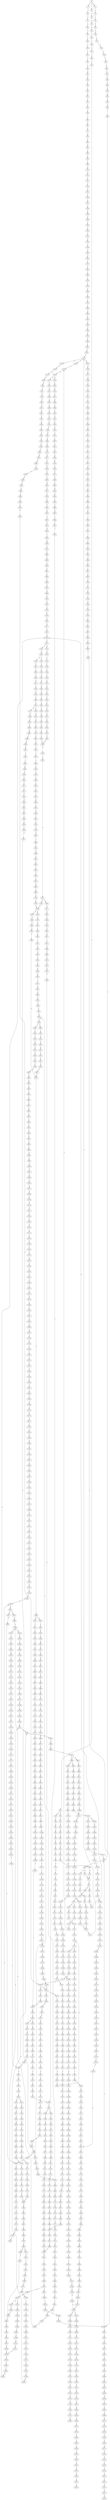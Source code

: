 strict digraph  {
	S0 -> S1 [ label = C ];
	S0 -> S2 [ label = G ];
	S0 -> S3 [ label = A ];
	S1 -> S4 [ label = T ];
	S2 -> S5 [ label = C ];
	S3 -> S6 [ label = C ];
	S4 -> S7 [ label = C ];
	S5 -> S8 [ label = C ];
	S6 -> S9 [ label = G ];
	S7 -> S10 [ label = G ];
	S8 -> S11 [ label = T ];
	S9 -> S12 [ label = A ];
	S10 -> S13 [ label = G ];
	S11 -> S14 [ label = G ];
	S12 -> S15 [ label = G ];
	S13 -> S16 [ label = T ];
	S14 -> S17 [ label = T ];
	S15 -> S18 [ label = T ];
	S16 -> S19 [ label = T ];
	S17 -> S20 [ label = G ];
	S18 -> S21 [ label = G ];
	S19 -> S22 [ label = C ];
	S20 -> S23 [ label = C ];
	S21 -> S24 [ label = T ];
	S22 -> S25 [ label = A ];
	S23 -> S26 [ label = T ];
	S24 -> S27 [ label = C ];
	S25 -> S28 [ label = A ];
	S26 -> S29 [ label = A ];
	S27 -> S30 [ label = T ];
	S28 -> S31 [ label = G ];
	S29 -> S32 [ label = C ];
	S30 -> S33 [ label = T ];
	S30 -> S34 [ label = C ];
	S31 -> S35 [ label = A ];
	S32 -> S36 [ label = C ];
	S33 -> S37 [ label = C ];
	S34 -> S38 [ label = C ];
	S35 -> S39 [ label = C ];
	S36 -> S40 [ label = T ];
	S37 -> S41 [ label = G ];
	S38 -> S42 [ label = G ];
	S39 -> S43 [ label = C ];
	S40 -> S44 [ label = G ];
	S41 -> S45 [ label = G ];
	S42 -> S46 [ label = T ];
	S43 -> S47 [ label = T ];
	S44 -> S48 [ label = T ];
	S45 -> S49 [ label = T ];
	S46 -> S50 [ label = T ];
	S47 -> S51 [ label = T ];
	S48 -> S52 [ label = C ];
	S49 -> S53 [ label = C ];
	S50 -> S54 [ label = C ];
	S51 -> S55 [ label = T ];
	S52 -> S56 [ label = C ];
	S53 -> S57 [ label = C ];
	S54 -> S58 [ label = C ];
	S55 -> S59 [ label = T ];
	S56 -> S60 [ label = T ];
	S57 -> S61 [ label = T ];
	S58 -> S62 [ label = T ];
	S59 -> S63 [ label = T ];
	S60 -> S64 [ label = T ];
	S61 -> S65 [ label = T ];
	S62 -> S66 [ label = T ];
	S63 -> S67 [ label = G ];
	S64 -> S68 [ label = G ];
	S65 -> S69 [ label = G ];
	S66 -> S70 [ label = A ];
	S67 -> S71 [ label = A ];
	S68 -> S72 [ label = A ];
	S68 -> S73 [ label = T ];
	S69 -> S74 [ label = A ];
	S70 -> S75 [ label = A ];
	S71 -> S76 [ label = A ];
	S72 -> S77 [ label = A ];
	S73 -> S78 [ label = A ];
	S74 -> S77 [ label = A ];
	S75 -> S79 [ label = A ];
	S76 -> S80 [ label = C ];
	S77 -> S81 [ label = C ];
	S78 -> S82 [ label = G ];
	S79 -> S83 [ label = C ];
	S80 -> S84 [ label = A ];
	S81 -> S85 [ label = T ];
	S81 -> S86 [ label = A ];
	S82 -> S87 [ label = G ];
	S83 -> S88 [ label = A ];
	S84 -> S89 [ label = G ];
	S85 -> S90 [ label = T ];
	S86 -> S91 [ label = G ];
	S87 -> S92 [ label = A ];
	S88 -> S93 [ label = G ];
	S89 -> S94 [ label = T ];
	S90 -> S95 [ label = C ];
	S91 -> S96 [ label = G ];
	S92 -> S97 [ label = G ];
	S93 -> S98 [ label = G ];
	S94 -> S99 [ label = T ];
	S95 -> S100 [ label = A ];
	S96 -> S101 [ label = G ];
	S96 -> S102 [ label = T ];
	S97 -> S103 [ label = A ];
	S98 -> S104 [ label = T ];
	S99 -> S105 [ label = G ];
	S100 -> S106 [ label = A ];
	S101 -> S107 [ label = T ];
	S102 -> S108 [ label = C ];
	S103 -> S109 [ label = G ];
	S104 -> S110 [ label = C ];
	S105 -> S111 [ label = A ];
	S106 -> S112 [ label = C ];
	S107 -> S113 [ label = C ];
	S108 -> S114 [ label = C ];
	S109 -> S115 [ label = G ];
	S110 -> S116 [ label = T ];
	S111 -> S117 [ label = C ];
	S112 -> S118 [ label = C ];
	S112 -> S119 [ label = T ];
	S113 -> S120 [ label = C ];
	S114 -> S121 [ label = C ];
	S115 -> S122 [ label = T ];
	S116 -> S123 [ label = C ];
	S117 -> S124 [ label = T ];
	S118 -> S125 [ label = G ];
	S119 -> S126 [ label = G ];
	S120 -> S127 [ label = G ];
	S121 -> S128 [ label = T ];
	S122 -> S129 [ label = C ];
	S123 -> S130 [ label = T ];
	S124 -> S131 [ label = G ];
	S125 -> S132 [ label = G ];
	S126 -> S133 [ label = G ];
	S126 -> S134 [ label = C ];
	S127 -> S135 [ label = C ];
	S128 -> S136 [ label = T ];
	S129 -> S137 [ label = C ];
	S130 -> S138 [ label = C ];
	S131 -> S139 [ label = T ];
	S132 -> S140 [ label = C ];
	S133 -> S141 [ label = C ];
	S134 -> S142 [ label = C ];
	S135 -> S143 [ label = C ];
	S136 -> S144 [ label = C ];
	S137 -> S145 [ label = C ];
	S138 -> S146 [ label = C ];
	S139 -> S147 [ label = A ];
	S140 -> S148 [ label = C ];
	S141 -> S149 [ label = C ];
	S142 -> S150 [ label = C ];
	S143 -> S151 [ label = G ];
	S144 -> S152 [ label = T ];
	S144 -> S153 [ label = G ];
	S145 -> S154 [ label = T ];
	S145 -> S155 [ label = A ];
	S145 -> S156 [ label = G ];
	S146 -> S157 [ label = G ];
	S147 -> S158 [ label = C ];
	S148 -> S159 [ label = C ];
	S149 -> S160 [ label = C ];
	S150 -> S161 [ label = T ];
	S151 -> S162 [ label = C ];
	S151 -> S163 [ label = G ];
	S152 -> S164 [ label = C ];
	S153 -> S165 [ label = C ];
	S154 -> S136 [ label = T ];
	S155 -> S166 [ label = G ];
	S156 -> S167 [ label = G ];
	S157 -> S168 [ label = T ];
	S158 -> S169 [ label = A ];
	S159 -> S170 [ label = A ];
	S160 -> S171 [ label = A ];
	S161 -> S172 [ label = A ];
	S162 -> S173 [ label = A ];
	S163 -> S174 [ label = A ];
	S164 -> S175 [ label = G ];
	S165 -> S176 [ label = A ];
	S166 -> S177 [ label = A ];
	S167 -> S178 [ label = A ];
	S168 -> S179 [ label = A ];
	S169 -> S180 [ label = C ];
	S170 -> S181 [ label = G ];
	S171 -> S182 [ label = G ];
	S172 -> S183 [ label = G ];
	S173 -> S184 [ label = C ];
	S174 -> S185 [ label = A ];
	S175 -> S186 [ label = T ];
	S176 -> S187 [ label = C ];
	S177 -> S188 [ label = G ];
	S178 -> S189 [ label = G ];
	S179 -> S190 [ label = C ];
	S180 -> S191 [ label = T ];
	S181 -> S192 [ label = T ];
	S182 -> S193 [ label = G ];
	S183 -> S194 [ label = G ];
	S184 -> S195 [ label = G ];
	S185 -> S196 [ label = C ];
	S186 -> S197 [ label = A ];
	S187 -> S198 [ label = G ];
	S188 -> S199 [ label = C ];
	S189 -> S200 [ label = G ];
	S190 -> S201 [ label = A ];
	S191 -> S202 [ label = T ];
	S192 -> S203 [ label = T ];
	S193 -> S204 [ label = T ];
	S194 -> S205 [ label = T ];
	S195 -> S206 [ label = C ];
	S196 -> S207 [ label = T ];
	S197 -> S208 [ label = C ];
	S198 -> S209 [ label = T ];
	S199 -> S210 [ label = C ];
	S200 -> S211 [ label = C ];
	S201 -> S212 [ label = T ];
	S202 -> S213 [ label = G ];
	S203 -> S214 [ label = G ];
	S204 -> S215 [ label = G ];
	S205 -> S216 [ label = G ];
	S206 -> S217 [ label = G ];
	S207 -> S218 [ label = G ];
	S208 -> S219 [ label = G ];
	S209 -> S220 [ label = G ];
	S210 -> S221 [ label = A ];
	S211 -> S222 [ label = G ];
	S212 -> S223 [ label = G ];
	S213 -> S224 [ label = G ];
	S214 -> S225 [ label = T ];
	S215 -> S226 [ label = C ];
	S215 -> S227 [ label = G ];
	S216 -> S228 [ label = T ];
	S217 -> S229 [ label = C ];
	S218 -> S230 [ label = C ];
	S219 -> S231 [ label = G ];
	S220 -> S232 [ label = G ];
	S221 -> S233 [ label = C ];
	S222 -> S234 [ label = T ];
	S223 -> S235 [ label = G ];
	S224 -> S236 [ label = A ];
	S225 -> S237 [ label = G ];
	S226 -> S238 [ label = G ];
	S227 -> S239 [ label = G ];
	S228 -> S240 [ label = G ];
	S229 -> S241 [ label = A ];
	S229 -> S242 [ label = G ];
	S230 -> S243 [ label = A ];
	S231 -> S244 [ label = C ];
	S232 -> S245 [ label = C ];
	S233 -> S246 [ label = G ];
	S234 -> S247 [ label = G ];
	S235 -> S248 [ label = C ];
	S236 -> S249 [ label = G ];
	S237 -> S250 [ label = C ];
	S238 -> S251 [ label = C ];
	S239 -> S252 [ label = C ];
	S240 -> S253 [ label = C ];
	S241 -> S254 [ label = G ];
	S242 -> S255 [ label = C ];
	S242 -> S256 [ label = G ];
	S243 -> S257 [ label = A ];
	S244 -> S258 [ label = T ];
	S245 -> S259 [ label = G ];
	S246 -> S260 [ label = G ];
	S247 -> S261 [ label = G ];
	S248 -> S262 [ label = G ];
	S249 -> S263 [ label = A ];
	S250 -> S264 [ label = G ];
	S251 -> S265 [ label = G ];
	S252 -> S266 [ label = T ];
	S253 -> S267 [ label = G ];
	S254 -> S268 [ label = C ];
	S255 -> S269 [ label = G ];
	S256 -> S270 [ label = C ];
	S257 -> S271 [ label = C ];
	S258 -> S272 [ label = A ];
	S259 -> S273 [ label = T ];
	S260 -> S274 [ label = T ];
	S261 -> S275 [ label = T ];
	S262 -> S276 [ label = C ];
	S263 -> S277 [ label = C ];
	S264 -> S278 [ label = T ];
	S265 -> S279 [ label = T ];
	S266 -> S280 [ label = T ];
	S267 -> S281 [ label = T ];
	S268 -> S282 [ label = C ];
	S269 -> S283 [ label = T ];
	S270 -> S284 [ label = T ];
	S271 -> S285 [ label = C ];
	S272 -> S286 [ label = C ];
	S273 -> S287 [ label = C ];
	S274 -> S288 [ label = T ];
	S275 -> S289 [ label = A ];
	S276 -> S290 [ label = C ];
	S277 -> S291 [ label = C ];
	S278 -> S292 [ label = C ];
	S279 -> S293 [ label = C ];
	S280 -> S294 [ label = C ];
	S281 -> S295 [ label = C ];
	S282 -> S296 [ label = G ];
	S283 -> S297 [ label = C ];
	S284 -> S298 [ label = G ];
	S285 -> S299 [ label = A ];
	S286 -> S300 [ label = T ];
	S287 -> S301 [ label = C ];
	S288 -> S302 [ label = A ];
	S289 -> S303 [ label = T ];
	S290 -> S304 [ label = C ];
	S291 -> S305 [ label = C ];
	S292 -> S306 [ label = G ];
	S293 -> S307 [ label = G ];
	S294 -> S308 [ label = G ];
	S295 -> S306 [ label = G ];
	S296 -> S309 [ label = G ];
	S297 -> S310 [ label = G ];
	S298 -> S311 [ label = G ];
	S299 -> S312 [ label = G ];
	S300 -> S313 [ label = G ];
	S301 -> S314 [ label = C ];
	S302 -> S315 [ label = C ];
	S303 -> S316 [ label = G ];
	S304 -> S317 [ label = C ];
	S305 -> S318 [ label = C ];
	S306 -> S319 [ label = A ];
	S307 -> S320 [ label = T ];
	S308 -> S321 [ label = A ];
	S309 -> S322 [ label = C ];
	S309 -> S323 [ label = T ];
	S310 -> S324 [ label = A ];
	S311 -> S325 [ label = A ];
	S312 -> S326 [ label = A ];
	S313 -> S327 [ label = G ];
	S314 -> S328 [ label = C ];
	S315 -> S329 [ label = T ];
	S316 -> S330 [ label = A ];
	S317 -> S331 [ label = C ];
	S318 -> S332 [ label = C ];
	S319 -> S333 [ label = A ];
	S320 -> S334 [ label = G ];
	S321 -> S335 [ label = A ];
	S322 -> S336 [ label = A ];
	S323 -> S337 [ label = G ];
	S324 -> S338 [ label = C ];
	S325 -> S339 [ label = A ];
	S326 -> S340 [ label = A ];
	S327 -> S341 [ label = T ];
	S328 -> S342 [ label = A ];
	S329 -> S343 [ label = G ];
	S330 -> S344 [ label = G ];
	S331 -> S345 [ label = A ];
	S332 -> S346 [ label = C ];
	S333 -> S347 [ label = C ];
	S334 -> S348 [ label = C ];
	S335 -> S349 [ label = C ];
	S336 -> S350 [ label = C ];
	S337 -> S351 [ label = G ];
	S338 -> S352 [ label = G ];
	S339 -> S353 [ label = T ];
	S340 -> S354 [ label = C ];
	S341 -> S355 [ label = G ];
	S342 -> S356 [ label = C ];
	S343 -> S357 [ label = C ];
	S344 -> S358 [ label = C ];
	S345 -> S359 [ label = C ];
	S346 -> S360 [ label = T ];
	S347 -> S361 [ label = C ];
	S347 -> S362 [ label = A ];
	S348 -> S363 [ label = A ];
	S349 -> S364 [ label = A ];
	S350 -> S365 [ label = T ];
	S351 -> S366 [ label = A ];
	S352 -> S367 [ label = C ];
	S353 -> S368 [ label = G ];
	S354 -> S369 [ label = A ];
	S355 -> S370 [ label = C ];
	S356 -> S371 [ label = T ];
	S357 -> S372 [ label = A ];
	S358 -> S373 [ label = G ];
	S359 -> S374 [ label = T ];
	S360 -> S375 [ label = T ];
	S361 -> S376 [ label = T ];
	S362 -> S377 [ label = C ];
	S363 -> S378 [ label = T ];
	S364 -> S379 [ label = C ];
	S365 -> S380 [ label = T ];
	S366 -> S381 [ label = A ];
	S367 -> S382 [ label = G ];
	S368 -> S383 [ label = G ];
	S369 -> S384 [ label = G ];
	S370 -> S385 [ label = T ];
	S371 -> S386 [ label = T ];
	S372 -> S387 [ label = G ];
	S373 -> S388 [ label = G ];
	S374 -> S389 [ label = T ];
	S375 -> S390 [ label = C ];
	S376 -> S391 [ label = T ];
	S376 -> S392 [ label = G ];
	S377 -> S393 [ label = C ];
	S378 -> S394 [ label = C ];
	S379 -> S395 [ label = G ];
	S380 -> S396 [ label = C ];
	S381 -> S397 [ label = G ];
	S382 -> S398 [ label = C ];
	S383 -> S399 [ label = G ];
	S384 -> S400 [ label = C ];
	S385 -> S401 [ label = A ];
	S386 -> S402 [ label = G ];
	S387 -> S403 [ label = A ];
	S388 -> S404 [ label = T ];
	S389 -> S405 [ label = T ];
	S390 -> S406 [ label = A ];
	S391 -> S407 [ label = C ];
	S392 -> S408 [ label = T ];
	S393 -> S409 [ label = C ];
	S394 -> S410 [ label = C ];
	S395 -> S411 [ label = C ];
	S396 -> S412 [ label = A ];
	S397 -> S413 [ label = A ];
	S398 -> S414 [ label = C ];
	S399 -> S415 [ label = G ];
	S400 -> S416 [ label = C ];
	S401 -> S417 [ label = C ];
	S402 -> S418 [ label = A ];
	S403 -> S419 [ label = C ];
	S404 -> S420 [ label = C ];
	S405 -> S421 [ label = A ];
	S406 -> S422 [ label = G ];
	S407 -> S423 [ label = G ];
	S408 -> S424 [ label = C ];
	S409 -> S425 [ label = G ];
	S410 -> S426 [ label = G ];
	S411 -> S427 [ label = G ];
	S412 -> S428 [ label = G ];
	S413 -> S429 [ label = A ];
	S414 -> S430 [ label = T ];
	S415 -> S431 [ label = T ];
	S416 -> S432 [ label = G ];
	S417 -> S433 [ label = T ];
	S418 -> S434 [ label = G ];
	S419 -> S435 [ label = G ];
	S420 -> S436 [ label = G ];
	S421 -> S437 [ label = G ];
	S422 -> S438 [ label = A ];
	S423 -> S439 [ label = T ];
	S424 -> S440 [ label = G ];
	S425 -> S441 [ label = T ];
	S426 -> S442 [ label = C ];
	S427 -> S443 [ label = C ];
	S428 -> S444 [ label = C ];
	S429 -> S445 [ label = C ];
	S430 -> S446 [ label = C ];
	S431 -> S447 [ label = C ];
	S432 -> S448 [ label = T ];
	S433 -> S449 [ label = G ];
	S434 -> S450 [ label = C ];
	S435 -> S451 [ label = G ];
	S436 -> S452 [ label = C ];
	S437 -> S453 [ label = C ];
	S438 -> S454 [ label = G ];
	S439 -> S455 [ label = A ];
	S440 -> S456 [ label = C ];
	S441 -> S457 [ label = A ];
	S442 -> S458 [ label = A ];
	S443 -> S459 [ label = A ];
	S444 -> S460 [ label = C ];
	S445 -> S461 [ label = G ];
	S446 -> S462 [ label = G ];
	S447 -> S463 [ label = C ];
	S448 -> S464 [ label = C ];
	S449 -> S465 [ label = T ];
	S450 -> S466 [ label = C ];
	S451 -> S467 [ label = A ];
	S452 -> S468 [ label = A ];
	S453 -> S469 [ label = C ];
	S454 -> S470 [ label = G ];
	S455 -> S471 [ label = C ];
	S456 -> S472 [ label = G ];
	S457 -> S473 [ label = C ];
	S458 -> S474 [ label = C ];
	S459 -> S475 [ label = C ];
	S460 -> S476 [ label = G ];
	S461 -> S477 [ label = G ];
	S462 -> S478 [ label = G ];
	S463 -> S479 [ label = G ];
	S464 -> S480 [ label = C ];
	S465 -> S481 [ label = A ];
	S466 -> S482 [ label = G ];
	S467 -> S483 [ label = C ];
	S468 -> S484 [ label = C ];
	S469 -> S485 [ label = G ];
	S470 -> S486 [ label = T ];
	S471 -> S487 [ label = T ];
	S472 -> S488 [ label = C ];
	S473 -> S489 [ label = G ];
	S474 -> S490 [ label = G ];
	S475 -> S491 [ label = G ];
	S476 -> S492 [ label = C ];
	S477 -> S493 [ label = C ];
	S478 -> S494 [ label = G ];
	S479 -> S495 [ label = C ];
	S480 -> S496 [ label = T ];
	S481 -> S497 [ label = A ];
	S482 -> S498 [ label = C ];
	S483 -> S499 [ label = A ];
	S484 -> S500 [ label = G ];
	S485 -> S501 [ label = T ];
	S486 -> S502 [ label = C ];
	S487 -> S503 [ label = T ];
	S488 -> S504 [ label = G ];
	S488 -> S505 [ label = A ];
	S489 -> S506 [ label = T ];
	S490 -> S507 [ label = T ];
	S491 -> S508 [ label = T ];
	S492 -> S509 [ label = C ];
	S493 -> S510 [ label = A ];
	S494 -> S511 [ label = C ];
	S495 -> S143 [ label = C ];
	S496 -> S512 [ label = C ];
	S497 -> S513 [ label = C ];
	S498 -> S514 [ label = C ];
	S499 -> S515 [ label = C ];
	S500 -> S516 [ label = C ];
	S501 -> S517 [ label = C ];
	S502 -> S518 [ label = C ];
	S503 -> S519 [ label = C ];
	S504 -> S520 [ label = A ];
	S505 -> S521 [ label = A ];
	S506 -> S522 [ label = C ];
	S507 -> S523 [ label = C ];
	S508 -> S524 [ label = C ];
	S509 -> S525 [ label = C ];
	S510 -> S526 [ label = C ];
	S511 -> S527 [ label = T ];
	S512 -> S528 [ label = T ];
	S513 -> S529 [ label = A ];
	S514 -> S530 [ label = C ];
	S515 -> S531 [ label = A ];
	S516 -> S532 [ label = G ];
	S517 -> S533 [ label = C ];
	S518 -> S145 [ label = C ];
	S519 -> S534 [ label = A ];
	S520 -> S535 [ label = G ];
	S521 -> S536 [ label = C ];
	S522 -> S537 [ label = C ];
	S523 -> S538 [ label = G ];
	S524 -> S539 [ label = C ];
	S525 -> S540 [ label = C ];
	S526 -> S541 [ label = C ];
	S526 -> S542 [ label = T ];
	S527 -> S543 [ label = C ];
	S528 -> S544 [ label = G ];
	S529 -> S545 [ label = C ];
	S530 -> S540 [ label = C ];
	S531 -> S546 [ label = C ];
	S532 -> S229 [ label = C ];
	S533 -> S547 [ label = C ];
	S534 -> S548 [ label = A ];
	S535 -> S549 [ label = C ];
	S536 -> S550 [ label = C ];
	S537 -> S551 [ label = A ];
	S538 -> S552 [ label = A ];
	S539 -> S553 [ label = A ];
	S540 -> S554 [ label = T ];
	S541 -> S555 [ label = G ];
	S542 -> S556 [ label = G ];
	S543 -> S557 [ label = A ];
	S544 -> S558 [ label = T ];
	S545 -> S559 [ label = A ];
	S546 -> S560 [ label = C ];
	S547 -> S561 [ label = A ];
	S548 -> S562 [ label = G ];
	S549 -> S563 [ label = A ];
	S550 -> S564 [ label = C ];
	S551 -> S565 [ label = G ];
	S552 -> S566 [ label = G ];
	S553 -> S567 [ label = G ];
	S554 -> S568 [ label = T ];
	S554 -> S569 [ label = C ];
	S555 -> S570 [ label = G ];
	S556 -> S571 [ label = G ];
	S557 -> S572 [ label = C ];
	S558 -> S573 [ label = C ];
	S559 -> S574 [ label = C ];
	S560 -> S575 [ label = T ];
	S561 -> S576 [ label = C ];
	S562 -> S577 [ label = C ];
	S563 -> S578 [ label = G ];
	S564 -> S579 [ label = G ];
	S565 -> S580 [ label = C ];
	S566 -> S581 [ label = C ];
	S567 -> S580 [ label = C ];
	S568 -> S582 [ label = C ];
	S569 -> S583 [ label = C ];
	S570 -> S584 [ label = G ];
	S571 -> S585 [ label = G ];
	S572 -> S586 [ label = G ];
	S573 -> S587 [ label = G ];
	S574 -> S588 [ label = G ];
	S575 -> S589 [ label = C ];
	S576 -> S590 [ label = C ];
	S577 -> S591 [ label = G ];
	S578 -> S592 [ label = T ];
	S579 -> S593 [ label = T ];
	S580 -> S594 [ label = T ];
	S580 -> S595 [ label = G ];
	S581 -> S596 [ label = G ];
	S582 -> S597 [ label = A ];
	S583 -> S598 [ label = A ];
	S584 -> S599 [ label = A ];
	S585 -> S600 [ label = A ];
	S586 -> S601 [ label = T ];
	S587 -> S602 [ label = T ];
	S588 -> S603 [ label = C ];
	S589 -> S604 [ label = T ];
	S590 -> S605 [ label = A ];
	S591 -> S606 [ label = A ];
	S592 -> S607 [ label = G ];
	S593 -> S608 [ label = A ];
	S594 -> S609 [ label = T ];
	S595 -> S610 [ label = A ];
	S596 -> S611 [ label = A ];
	S597 -> S612 [ label = C ];
	S598 -> S613 [ label = C ];
	S599 -> S614 [ label = A ];
	S600 -> S615 [ label = A ];
	S601 -> S616 [ label = C ];
	S602 -> S617 [ label = G ];
	S603 -> S618 [ label = T ];
	S604 -> S619 [ label = A ];
	S605 -> S620 [ label = C ];
	S606 -> S621 [ label = G ];
	S607 -> S622 [ label = C ];
	S608 -> S623 [ label = C ];
	S609 -> S624 [ label = C ];
	S610 -> S625 [ label = G ];
	S611 -> S626 [ label = G ];
	S612 -> S627 [ label = G ];
	S613 -> S628 [ label = C ];
	S614 -> S629 [ label = T ];
	S615 -> S630 [ label = C ];
	S616 -> S631 [ label = C ];
	S617 -> S632 [ label = G ];
	S618 -> S633 [ label = C ];
	S619 -> S634 [ label = G ];
	S620 -> S635 [ label = C ];
	S621 -> S636 [ label = T ];
	S622 -> S637 [ label = A ];
	S623 -> S638 [ label = A ];
	S624 -> S639 [ label = A ];
	S625 -> S640 [ label = T ];
	S626 -> S641 [ label = T ];
	S627 -> S642 [ label = C ];
	S628 -> S643 [ label = C ];
	S629 -> S644 [ label = T ];
	S630 -> S645 [ label = T ];
	S631 -> S646 [ label = A ];
	S632 -> S647 [ label = T ];
	S633 -> S648 [ label = C ];
	S634 -> S649 [ label = A ];
	S635 -> S650 [ label = G ];
	S636 -> S651 [ label = C ];
	S637 -> S652 [ label = A ];
	S638 -> S653 [ label = G ];
	S639 -> S654 [ label = C ];
	S640 -> S655 [ label = C ];
	S641 -> S656 [ label = C ];
	S642 -> S657 [ label = T ];
	S643 -> S658 [ label = G ];
	S644 -> S659 [ label = G ];
	S645 -> S660 [ label = G ];
	S646 -> S567 [ label = G ];
	S647 -> S661 [ label = A ];
	S648 -> S662 [ label = T ];
	S649 -> S663 [ label = A ];
	S650 -> S664 [ label = A ];
	S651 -> S665 [ label = C ];
	S652 -> S666 [ label = C ];
	S653 -> S667 [ label = C ];
	S654 -> S668 [ label = G ];
	S655 -> S665 [ label = C ];
	S655 -> S669 [ label = T ];
	S656 -> S670 [ label = G ];
	S657 -> S671 [ label = C ];
	S658 -> S672 [ label = C ];
	S659 -> S673 [ label = A ];
	S660 -> S674 [ label = G ];
	S661 -> S675 [ label = C ];
	S662 -> S676 [ label = A ];
	S663 -> S677 [ label = C ];
	S664 -> S678 [ label = T ];
	S665 -> S679 [ label = C ];
	S666 -> S680 [ label = A ];
	S667 -> S681 [ label = A ];
	S668 -> S682 [ label = C ];
	S669 -> S683 [ label = C ];
	S670 -> S684 [ label = A ];
	S671 -> S685 [ label = C ];
	S672 -> S686 [ label = C ];
	S673 -> S687 [ label = A ];
	S674 -> S688 [ label = A ];
	S675 -> S689 [ label = C ];
	S676 -> S690 [ label = G ];
	S677 -> S691 [ label = G ];
	S678 -> S692 [ label = C ];
	S679 -> S693 [ label = T ];
	S679 -> S694 [ label = G ];
	S680 -> S695 [ label = G ];
	S681 -> S696 [ label = G ];
	S682 -> S697 [ label = C ];
	S683 -> S698 [ label = G ];
	S684 -> S699 [ label = A ];
	S685 -> S700 [ label = G ];
	S686 -> S701 [ label = G ];
	S687 -> S702 [ label = C ];
	S688 -> S703 [ label = C ];
	S689 -> S704 [ label = G ];
	S690 -> S705 [ label = A ];
	S691 -> S706 [ label = A ];
	S692 -> S707 [ label = G ];
	S693 -> S708 [ label = C ];
	S694 -> S709 [ label = C ];
	S695 -> S710 [ label = C ];
	S696 -> S711 [ label = G ];
	S697 -> S712 [ label = C ];
	S698 -> S713 [ label = T ];
	S699 -> S714 [ label = C ];
	S700 -> S715 [ label = G ];
	S701 -> S716 [ label = G ];
	S702 -> S717 [ label = C ];
	S703 -> S718 [ label = C ];
	S704 -> S719 [ label = G ];
	S705 -> S720 [ label = A ];
	S706 -> S721 [ label = G ];
	S707 -> S722 [ label = G ];
	S708 -> S723 [ label = C ];
	S709 -> S724 [ label = C ];
	S710 -> S725 [ label = T ];
	S711 -> S726 [ label = T ];
	S712 -> S727 [ label = T ];
	S713 -> S728 [ label = C ];
	S714 -> S729 [ label = C ];
	S715 -> S730 [ label = T ];
	S716 -> S731 [ label = T ];
	S717 -> S732 [ label = C ];
	S718 -> S733 [ label = C ];
	S719 -> S734 [ label = T ];
	S720 -> S735 [ label = C ];
	S721 -> S736 [ label = G ];
	S722 -> S737 [ label = T ];
	S723 -> S738 [ label = G ];
	S724 -> S739 [ label = T ];
	S725 -> S740 [ label = A ];
	S726 -> S741 [ label = G ];
	S727 -> S742 [ label = T ];
	S728 -> S743 [ label = T ];
	S729 -> S376 [ label = T ];
	S730 -> S744 [ label = T ];
	S731 -> S745 [ label = C ];
	S732 -> S746 [ label = G ];
	S733 -> S747 [ label = G ];
	S734 -> S748 [ label = G ];
	S735 -> S749 [ label = T ];
	S736 -> S750 [ label = T ];
	S737 -> S751 [ label = T ];
	S738 -> S752 [ label = G ];
	S739 -> S753 [ label = G ];
	S740 -> S754 [ label = C ];
	S741 -> S755 [ label = C ];
	S742 -> S756 [ label = C ];
	S743 -> S757 [ label = G ];
	S744 -> S758 [ label = G ];
	S745 -> S759 [ label = C ];
	S746 -> S760 [ label = T ];
	S747 -> S761 [ label = T ];
	S748 -> S762 [ label = G ];
	S749 -> S763 [ label = T ];
	S750 -> S764 [ label = G ];
	S751 -> S765 [ label = C ];
	S752 -> S766 [ label = T ];
	S753 -> S767 [ label = T ];
	S754 -> S768 [ label = G ];
	S755 -> S769 [ label = A ];
	S756 -> S770 [ label = A ];
	S757 -> S771 [ label = T ];
	S758 -> S772 [ label = C ];
	S759 -> S773 [ label = C ];
	S760 -> S774 [ label = C ];
	S761 -> S775 [ label = C ];
	S762 -> S776 [ label = T ];
	S763 -> S777 [ label = C ];
	S764 -> S778 [ label = T ];
	S765 -> S779 [ label = C ];
	S766 -> S780 [ label = C ];
	S767 -> S781 [ label = C ];
	S768 -> S782 [ label = A ];
	S769 -> S783 [ label = C ];
	S770 -> S784 [ label = T ];
	S771 -> S785 [ label = T ];
	S772 -> S786 [ label = A ];
	S773 -> S787 [ label = A ];
	S774 -> S788 [ label = T ];
	S775 -> S789 [ label = T ];
	S776 -> S790 [ label = T ];
	S777 -> S791 [ label = A ];
	S778 -> S792 [ label = C ];
	S779 -> S793 [ label = A ];
	S780 -> S794 [ label = T ];
	S781 -> S795 [ label = G ];
	S782 -> S796 [ label = G ];
	S783 -> S797 [ label = G ];
	S784 -> S798 [ label = C ];
	S785 -> S799 [ label = C ];
	S786 -> S800 [ label = C ];
	S787 -> S801 [ label = G ];
	S788 -> S802 [ label = C ];
	S789 -> S802 [ label = C ];
	S790 -> S803 [ label = A ];
	S791 -> S106 [ label = A ];
	S792 -> S804 [ label = C ];
	S793 -> S805 [ label = G ];
	S794 -> S806 [ label = G ];
	S795 -> S807 [ label = C ];
	S796 -> S808 [ label = A ];
	S797 -> S809 [ label = C ];
	S798 -> S810 [ label = C ];
	S799 -> S811 [ label = C ];
	S800 -> S812 [ label = T ];
	S801 -> S813 [ label = T ];
	S802 -> S814 [ label = G ];
	S803 -> S815 [ label = G ];
	S804 -> S816 [ label = C ];
	S805 -> S817 [ label = T ];
	S806 -> S818 [ label = G ];
	S807 -> S472 [ label = G ];
	S808 -> S819 [ label = A ];
	S809 -> S820 [ label = G ];
	S810 -> S821 [ label = A ];
	S811 -> S822 [ label = G ];
	S812 -> S823 [ label = G ];
	S813 -> S824 [ label = G ];
	S814 -> S825 [ label = G ];
	S815 -> S826 [ label = A ];
	S816 -> S827 [ label = T ];
	S817 -> S828 [ label = G ];
	S818 -> S829 [ label = A ];
	S819 -> S830 [ label = C ];
	S820 -> S831 [ label = G ];
	S821 -> S832 [ label = G ];
	S822 -> S833 [ label = T ];
	S823 -> S834 [ label = G ];
	S824 -> S835 [ label = G ];
	S825 -> S836 [ label = C ];
	S826 -> S837 [ label = A ];
	S827 -> S838 [ label = G ];
	S828 -> S839 [ label = G ];
	S829 -> S840 [ label = G ];
	S830 -> S841 [ label = T ];
	S831 -> S842 [ label = T ];
	S832 -> S843 [ label = A ];
	S833 -> S844 [ label = G ];
	S834 -> S845 [ label = T ];
	S835 -> S846 [ label = T ];
	S836 -> S847 [ label = A ];
	S837 -> S848 [ label = G ];
	S838 -> S849 [ label = T ];
	S839 -> S850 [ label = T ];
	S840 -> S851 [ label = G ];
	S841 -> S852 [ label = G ];
	S842 -> S853 [ label = G ];
	S843 -> S854 [ label = A ];
	S844 -> S855 [ label = G ];
	S845 -> S856 [ label = C ];
	S846 -> S857 [ label = C ];
	S847 -> S858 [ label = C ];
	S848 -> S859 [ label = G ];
	S849 -> S860 [ label = C ];
	S850 -> S857 [ label = C ];
	S851 -> S861 [ label = G ];
	S852 -> S862 [ label = G ];
	S853 -> S863 [ label = C ];
	S854 -> S864 [ label = C ];
	S855 -> S865 [ label = C ];
	S856 -> S866 [ label = G ];
	S857 -> S867 [ label = G ];
	S858 -> S868 [ label = C ];
	S859 -> S869 [ label = G ];
	S860 -> S870 [ label = C ];
	S861 -> S871 [ label = T ];
	S862 -> S872 [ label = C ];
	S863 -> S873 [ label = C ];
	S864 -> S874 [ label = C ];
	S865 -> S875 [ label = C ];
	S866 -> S876 [ label = T ];
	S867 -> S877 [ label = T ];
	S868 -> S878 [ label = G ];
	S869 -> S879 [ label = G ];
	S870 -> S880 [ label = T ];
	S871 -> S881 [ label = G ];
	S872 -> S882 [ label = G ];
	S873 -> S883 [ label = G ];
	S874 -> S884 [ label = A ];
	S874 -> S885 [ label = G ];
	S875 -> S886 [ label = C ];
	S876 -> S887 [ label = C ];
	S877 -> S888 [ label = C ];
	S878 -> S889 [ label = A ];
	S879 -> S890 [ label = G ];
	S880 -> S891 [ label = A ];
	S880 -> S64 [ label = T ];
	S881 -> S892 [ label = T ];
	S882 -> S893 [ label = C ];
	S883 -> S894 [ label = C ];
	S884 -> S895 [ label = G ];
	S884 -> S896 [ label = C ];
	S885 -> S897 [ label = G ];
	S886 -> S898 [ label = G ];
	S887 -> S899 [ label = C ];
	S888 -> S899 [ label = C ];
	S889 -> S900 [ label = G ];
	S889 -> S901 [ label = A ];
	S890 -> S902 [ label = T ];
	S891 -> S903 [ label = C ];
	S892 -> S904 [ label = T ];
	S893 -> S905 [ label = A ];
	S894 -> S906 [ label = A ];
	S895 -> S907 [ label = A ];
	S896 -> S908 [ label = C ];
	S897 -> S909 [ label = A ];
	S898 -> S910 [ label = T ];
	S899 -> S911 [ label = G ];
	S900 -> S912 [ label = T ];
	S901 -> S913 [ label = T ];
	S902 -> S914 [ label = C ];
	S903 -> S915 [ label = T ];
	S904 -> S916 [ label = C ];
	S905 -> S917 [ label = G ];
	S906 -> S918 [ label = A ];
	S907 -> S919 [ label = C ];
	S908 -> S920 [ label = A ];
	S909 -> S921 [ label = C ];
	S910 -> S922 [ label = C ];
	S911 -> S923 [ label = T ];
	S912 -> S924 [ label = C ];
	S913 -> S925 [ label = G ];
	S914 -> S926 [ label = C ];
	S915 -> S927 [ label = A ];
	S916 -> S928 [ label = C ];
	S917 -> S929 [ label = C ];
	S918 -> S930 [ label = C ];
	S919 -> S931 [ label = T ];
	S920 -> S932 [ label = C ];
	S921 -> S933 [ label = G ];
	S922 -> S934 [ label = C ];
	S923 -> S935 [ label = C ];
	S924 -> S936 [ label = C ];
	S925 -> S937 [ label = T ];
	S926 -> S938 [ label = G ];
	S927 -> S939 [ label = C ];
	S928 -> S940 [ label = A ];
	S929 -> S941 [ label = G ];
	S930 -> S942 [ label = C ];
	S931 -> S943 [ label = C ];
	S932 -> S944 [ label = C ];
	S933 -> S945 [ label = C ];
	S934 -> S946 [ label = A ];
	S935 -> S947 [ label = A ];
	S936 -> S948 [ label = A ];
	S936 -> S949 [ label = T ];
	S937 -> S950 [ label = A ];
	S938 -> S951 [ label = T ];
	S939 -> S952 [ label = C ];
	S940 -> S953 [ label = G ];
	S941 -> S954 [ label = G ];
	S942 -> S955 [ label = A ];
	S943 -> S956 [ label = C ];
	S944 -> S957 [ label = C ];
	S945 -> S958 [ label = C ];
	S946 -> S959 [ label = G ];
	S947 -> S960 [ label = C ];
	S948 -> S961 [ label = G ];
	S949 -> S962 [ label = C ];
	S950 -> S963 [ label = G ];
	S951 -> S964 [ label = C ];
	S952 -> S965 [ label = A ];
	S953 -> S966 [ label = C ];
	S954 -> S967 [ label = G ];
	S955 -> S968 [ label = G ];
	S956 -> S969 [ label = C ];
	S957 -> S970 [ label = C ];
	S958 -> S971 [ label = C ];
	S959 -> S972 [ label = T ];
	S960 -> S973 [ label = C ];
	S961 -> S974 [ label = T ];
	S961 -> S975 [ label = C ];
	S962 -> S976 [ label = G ];
	S963 -> S977 [ label = T ];
	S964 -> S978 [ label = G ];
	S965 -> S979 [ label = G ];
	S966 -> S980 [ label = A ];
	S967 -> S981 [ label = T ];
	S968 -> S982 [ label = T ];
	S969 -> S983 [ label = A ];
	S970 -> S984 [ label = T ];
	S971 -> S985 [ label = A ];
	S972 -> S986 [ label = A ];
	S973 -> S987 [ label = C ];
	S973 -> S988 [ label = G ];
	S974 -> S989 [ label = A ];
	S975 -> S990 [ label = T ];
	S976 -> S991 [ label = A ];
	S977 -> S992 [ label = T ];
	S978 -> S993 [ label = G ];
	S979 -> S994 [ label = G ];
	S980 -> S995 [ label = G ];
	S981 -> S996 [ label = G ];
	S982 -> S997 [ label = C ];
	S983 -> S998 [ label = T ];
	S984 -> S999 [ label = T ];
	S985 -> S1000 [ label = T ];
	S986 -> S1001 [ label = G ];
	S987 -> S1002 [ label = T ];
	S988 -> S1003 [ label = A ];
	S989 -> S1001 [ label = G ];
	S990 -> S609 [ label = T ];
	S991 -> S1004 [ label = A ];
	S992 -> S1005 [ label = T ];
	S993 -> S1006 [ label = A ];
	S994 -> S1007 [ label = A ];
	S995 -> S1008 [ label = A ];
	S996 -> S1009 [ label = C ];
	S997 -> S1010 [ label = G ];
	S998 -> S1011 [ label = C ];
	S999 -> S1012 [ label = C ];
	S1000 -> S1013 [ label = C ];
	S1001 -> S1014 [ label = G ];
	S1001 -> S1015 [ label = C ];
	S1002 -> S1016 [ label = G ];
	S1003 -> S1017 [ label = A ];
	S1003 -> S1018 [ label = G ];
	S1004 -> S1019 [ label = C ];
	S1005 -> S1020 [ label = C ];
	S1006 -> S1021 [ label = A ];
	S1007 -> S1022 [ label = G ];
	S1008 -> S1023 [ label = T ];
	S1009 -> S1024 [ label = C ];
	S1010 -> S1025 [ label = C ];
	S1011 -> S1026 [ label = T ];
	S1012 -> S1027 [ label = C ];
	S1012 -> S1028 [ label = G ];
	S1013 -> S1029 [ label = G ];
	S1014 -> S1030 [ label = G ];
	S1015 -> S1031 [ label = T ];
	S1016 -> S1032 [ label = T ];
	S1017 -> S1033 [ label = T ];
	S1018 -> S1034 [ label = T ];
	S1019 -> S1035 [ label = T ];
	S1020 -> S1036 [ label = A ];
	S1021 -> S1037 [ label = C ];
	S1022 -> S1038 [ label = A ];
	S1023 -> S1039 [ label = A ];
	S1024 -> S1040 [ label = G ];
	S1025 -> S1041 [ label = G ];
	S1026 -> S1042 [ label = G ];
	S1027 -> S1043 [ label = T ];
	S1028 -> S1044 [ label = A ];
	S1029 -> S1045 [ label = T ];
	S1030 -> S1046 [ label = T ];
	S1031 -> S1047 [ label = C ];
	S1032 -> S1048 [ label = C ];
	S1033 -> S1049 [ label = C ];
	S1034 -> S924 [ label = C ];
	S1035 -> S1050 [ label = T ];
	S1036 -> S1051 [ label = C ];
	S1037 -> S1052 [ label = A ];
	S1037 -> S1053 [ label = T ];
	S1038 -> S1054 [ label = G ];
	S1039 -> S1055 [ label = A ];
	S1040 -> S1056 [ label = C ];
	S1041 -> S1057 [ label = C ];
	S1042 -> S1058 [ label = C ];
	S1043 -> S1059 [ label = G ];
	S1044 -> S1060 [ label = T ];
	S1045 -> S1061 [ label = C ];
	S1046 -> S1062 [ label = C ];
	S1047 -> S1063 [ label = C ];
	S1048 -> S1064 [ label = C ];
	S1049 -> S1065 [ label = C ];
	S1050 -> S1066 [ label = C ];
	S1051 -> S1067 [ label = T ];
	S1052 -> S1068 [ label = G ];
	S1053 -> S1069 [ label = A ];
	S1054 -> S1070 [ label = T ];
	S1055 -> S1071 [ label = A ];
	S1056 -> S1072 [ label = C ];
	S1057 -> S1073 [ label = A ];
	S1058 -> S1074 [ label = C ];
	S1059 -> S1075 [ label = T ];
	S1060 -> S1076 [ label = C ];
	S1061 -> S1077 [ label = C ];
	S1062 -> S1078 [ label = A ];
	S1063 -> S1079 [ label = A ];
	S1064 -> S880 [ label = T ];
	S1065 -> S1080 [ label = T ];
	S1066 -> S1081 [ label = A ];
	S1067 -> S1082 [ label = C ];
	S1068 -> S1083 [ label = G ];
	S1069 -> S1084 [ label = C ];
	S1070 -> S1085 [ label = C ];
	S1071 -> S1086 [ label = A ];
	S1072 -> S1087 [ label = G ];
	S1073 -> S1088 [ label = G ];
	S1074 -> S1089 [ label = A ];
	S1075 -> S1090 [ label = C ];
	S1076 -> S1091 [ label = G ];
	S1077 -> S1092 [ label = T ];
	S1078 -> S1093 [ label = C ];
	S1079 -> S1094 [ label = C ];
	S1080 -> S1095 [ label = C ];
	S1081 -> S106 [ label = A ];
	S1082 -> S1096 [ label = C ];
	S1083 -> S1097 [ label = A ];
	S1084 -> S1098 [ label = A ];
	S1085 -> S1099 [ label = A ];
	S1086 -> S1100 [ label = A ];
	S1087 -> S1101 [ label = G ];
	S1088 -> S1102 [ label = C ];
	S1089 -> S1103 [ label = G ];
	S1090 -> S1104 [ label = C ];
	S1091 -> S1105 [ label = T ];
	S1092 -> S1106 [ label = C ];
	S1093 -> S1107 [ label = T ];
	S1094 -> S1108 [ label = C ];
	S1095 -> S1109 [ label = G ];
	S1096 -> S1110 [ label = T ];
	S1097 -> S1111 [ label = A ];
	S1098 -> S1112 [ label = A ];
	S1099 -> S1113 [ label = G ];
	S1100 -> S1114 [ label = C ];
	S1101 -> S1115 [ label = T ];
	S1102 -> S282 [ label = C ];
	S1103 -> S1116 [ label = T ];
	S1104 -> S1117 [ label = T ];
	S1105 -> S1118 [ label = T ];
	S1106 -> S1119 [ label = T ];
	S1107 -> S1120 [ label = C ];
	S1108 -> S1121 [ label = G ];
	S1109 -> S1122 [ label = A ];
	S1110 -> S1123 [ label = T ];
	S1111 -> S1124 [ label = T ];
	S1112 -> S1125 [ label = C ];
	S1113 -> S1126 [ label = G ];
	S1114 -> S1127 [ label = T ];
	S1115 -> S1128 [ label = G ];
	S1116 -> S1129 [ label = C ];
	S1117 -> S64 [ label = T ];
	S1118 -> S1130 [ label = T ];
	S1119 -> S1131 [ label = T ];
	S1120 -> S1132 [ label = G ];
	S1121 -> S1133 [ label = G ];
	S1122 -> S1134 [ label = A ];
	S1123 -> S1135 [ label = T ];
	S1124 -> S1136 [ label = A ];
	S1125 -> S1137 [ label = G ];
	S1126 -> S1138 [ label = A ];
	S1127 -> S1139 [ label = T ];
	S1128 -> S1140 [ label = G ];
	S1129 -> S1141 [ label = G ];
	S1130 -> S1142 [ label = G ];
	S1131 -> S1143 [ label = C ];
	S1132 -> S1144 [ label = C ];
	S1133 -> S1145 [ label = A ];
	S1134 -> S1019 [ label = C ];
	S1135 -> S1146 [ label = C ];
	S1136 -> S1147 [ label = G ];
	S1137 -> S1148 [ label = A ];
	S1138 -> S1149 [ label = C ];
	S1139 -> S1150 [ label = T ];
	S1140 -> S1151 [ label = T ];
	S1141 -> S1152 [ label = T ];
	S1142 -> S1153 [ label = T ];
	S1143 -> S1154 [ label = T ];
	S1144 -> S1155 [ label = T ];
	S1145 -> S1156 [ label = C ];
	S1146 -> S1157 [ label = A ];
	S1147 -> S1158 [ label = T ];
	S1148 -> S1159 [ label = A ];
	S1149 -> S1160 [ label = C ];
	S1150 -> S1161 [ label = G ];
	S1151 -> S1162 [ label = G ];
	S1152 -> S1163 [ label = A ];
	S1153 -> S1164 [ label = A ];
	S1154 -> S1165 [ label = C ];
	S1155 -> S1166 [ label = T ];
	S1156 -> S1167 [ label = G ];
	S1157 -> S1168 [ label = T ];
	S1158 -> S1169 [ label = C ];
	S1159 -> S1170 [ label = A ];
	S1160 -> S1171 [ label = A ];
	S1161 -> S1172 [ label = C ];
	S1162 -> S1173 [ label = G ];
	S1163 -> S1174 [ label = A ];
	S1164 -> S1175 [ label = G ];
	S1165 -> S1176 [ label = G ];
	S1166 -> S1177 [ label = C ];
	S1167 -> S1178 [ label = T ];
	S1168 -> S1179 [ label = C ];
	S1169 -> S1180 [ label = T ];
	S1170 -> S1181 [ label = A ];
	S1171 -> S1182 [ label = G ];
	S1172 -> S1183 [ label = C ];
	S1173 -> S1184 [ label = A ];
	S1174 -> S1185 [ label = G ];
	S1175 -> S1186 [ label = G ];
	S1176 -> S1187 [ label = G ];
	S1177 -> S1188 [ label = A ];
	S1178 -> S1189 [ label = C ];
	S1179 -> S1190 [ label = C ];
	S1180 -> S1191 [ label = C ];
	S1181 -> S1192 [ label = C ];
	S1182 -> S1193 [ label = T ];
	S1183 -> S1194 [ label = G ];
	S1184 -> S1195 [ label = A ];
	S1185 -> S1196 [ label = A ];
	S1186 -> S1197 [ label = A ];
	S1187 -> S1198 [ label = A ];
	S1188 -> S1199 [ label = T ];
	S1189 -> S1200 [ label = G ];
	S1190 -> S1201 [ label = A ];
	S1191 -> S1202 [ label = T ];
	S1192 -> S1203 [ label = A ];
	S1193 -> S1204 [ label = C ];
	S1194 -> S1205 [ label = T ];
	S1195 -> S1206 [ label = C ];
	S1196 -> S1207 [ label = C ];
	S1197 -> S1208 [ label = A ];
	S1198 -> S1209 [ label = G ];
	S1199 -> S1210 [ label = C ];
	S1200 -> S1211 [ label = T ];
	S1201 -> S832 [ label = G ];
	S1202 -> S1212 [ label = C ];
	S1203 -> S1213 [ label = G ];
	S1204 -> S1214 [ label = T ];
	S1205 -> S1215 [ label = A ];
	S1206 -> S1216 [ label = C ];
	S1207 -> S1217 [ label = G ];
	S1208 -> S1218 [ label = A ];
	S1209 -> S1219 [ label = A ];
	S1210 -> S1220 [ label = C ];
	S1211 -> S1221 [ label = G ];
	S1212 -> S1222 [ label = T ];
	S1213 -> S1223 [ label = A ];
	S1214 -> S1224 [ label = C ];
	S1215 -> S1225 [ label = G ];
	S1216 -> S1226 [ label = T ];
	S1217 -> S1227 [ label = G ];
	S1218 -> S1228 [ label = G ];
	S1219 -> S1229 [ label = G ];
	S1220 -> S821 [ label = A ];
	S1221 -> S1230 [ label = A ];
	S1222 -> S1231 [ label = G ];
	S1223 -> S1232 [ label = A ];
	S1224 -> S1233 [ label = T ];
	S1225 -> S1234 [ label = C ];
	S1226 -> S1235 [ label = C ];
	S1227 -> S1236 [ label = C ];
	S1228 -> S1237 [ label = G ];
	S1229 -> S1238 [ label = G ];
	S1230 -> S1239 [ label = C ];
	S1231 -> S1240 [ label = A ];
	S1232 -> S1241 [ label = G ];
	S1233 -> S1242 [ label = G ];
	S1234 -> S1243 [ label = C ];
	S1235 -> S1244 [ label = G ];
	S1236 -> S1245 [ label = T ];
	S1237 -> S1246 [ label = T ];
	S1238 -> S1247 [ label = T ];
	S1239 -> S1248 [ label = C ];
	S1240 -> S1249 [ label = G ];
	S1241 -> S1250 [ label = G ];
	S1242 -> S1251 [ label = T ];
	S1243 -> S1252 [ label = G ];
	S1244 -> S1253 [ label = G ];
	S1245 -> S1254 [ label = C ];
	S1246 -> S1255 [ label = C ];
	S1247 -> S129 [ label = C ];
	S1248 -> S1256 [ label = G ];
	S1249 -> S1257 [ label = T ];
	S1250 -> S1258 [ label = G ];
	S1251 -> S1259 [ label = A ];
	S1252 -> S1260 [ label = G ];
	S1253 -> S1261 [ label = C ];
	S1254 -> S1262 [ label = T ];
	S1255 -> S1263 [ label = C ];
	S1256 -> S1264 [ label = G ];
	S1257 -> S1265 [ label = A ];
	S1258 -> S1266 [ label = G ];
	S1260 -> S1267 [ label = T ];
	S1261 -> S1268 [ label = A ];
	S1262 -> S1269 [ label = C ];
	S1263 -> S1270 [ label = C ];
	S1264 -> S1271 [ label = T ];
	S1266 -> S1272 [ label = T ];
	S1267 -> S1273 [ label = G ];
	S1268 -> S1274 [ label = C ];
	S1269 -> S1275 [ label = G ];
	S1270 -> S1276 [ label = G ];
	S1271 -> S1277 [ label = C ];
	S1272 -> S1278 [ label = C ];
	S1273 -> S1279 [ label = A ];
	S1274 -> S1280 [ label = G ];
	S1275 -> S1281 [ label = A ];
	S1276 -> S1282 [ label = A ];
	S1277 -> S1283 [ label = G ];
	S1278 -> S1284 [ label = T ];
	S1279 -> S1285 [ label = C ];
	S1280 -> S1286 [ label = C ];
	S1281 -> S1287 [ label = A ];
	S1282 -> S1288 [ label = A ];
	S1283 -> S1289 [ label = C ];
	S1284 -> S1290 [ label = C ];
	S1285 -> S1291 [ label = G ];
	S1286 -> S1292 [ label = G ];
	S1287 -> S1293 [ label = G ];
	S1288 -> S1294 [ label = G ];
	S1289 -> S1295 [ label = G ];
	S1290 -> S1296 [ label = T ];
	S1291 -> S1297 [ label = T ];
	S1292 -> S1298 [ label = C ];
	S1293 -> S1299 [ label = T ];
	S1294 -> S1300 [ label = T ];
	S1295 -> S1301 [ label = T ];
	S1296 -> S1302 [ label = C ];
	S1297 -> S1303 [ label = G ];
	S1298 -> S242 [ label = G ];
	S1299 -> S1304 [ label = C ];
	S1300 -> S1305 [ label = C ];
	S1301 -> S1306 [ label = A ];
	S1302 -> S1307 [ label = G ];
	S1303 -> S1308 [ label = G ];
	S1304 -> S1309 [ label = G ];
	S1305 -> S1310 [ label = G ];
	S1306 -> S1311 [ label = G ];
	S1307 -> S1312 [ label = T ];
	S1308 -> S1313 [ label = G ];
	S1309 -> S1314 [ label = C ];
	S1310 -> S1315 [ label = A ];
	S1311 -> S1316 [ label = C ];
	S1312 -> S1317 [ label = G ];
	S1313 -> S1318 [ label = T ];
	S1314 -> S1319 [ label = G ];
	S1315 -> S1320 [ label = G ];
	S1316 -> S1321 [ label = C ];
	S1317 -> S1322 [ label = G ];
	S1318 -> S1323 [ label = A ];
	S1319 -> S1324 [ label = G ];
	S1320 -> S1325 [ label = G ];
	S1321 -> S1326 [ label = G ];
	S1322 -> S1327 [ label = T ];
	S1323 -> S1328 [ label = C ];
	S1324 -> S1329 [ label = C ];
	S1325 -> S1330 [ label = T ];
	S1326 -> S1331 [ label = C ];
	S1327 -> S1332 [ label = A ];
	S1328 -> S1333 [ label = T ];
	S1329 -> S1334 [ label = T ];
	S1330 -> S1335 [ label = A ];
	S1331 -> S1336 [ label = T ];
	S1333 -> S1337 [ label = A ];
	S1334 -> S1338 [ label = A ];
	S1335 -> S1339 [ label = T ];
	S1336 -> S1340 [ label = G ];
	S1337 -> S1341 [ label = T ];
	S1338 -> S1342 [ label = T ];
	S1339 -> S1343 [ label = A ];
	S1340 -> S1344 [ label = G ];
	S1341 -> S1345 [ label = T ];
	S1342 -> S1346 [ label = A ];
	S1343 -> S1347 [ label = A ];
	S1344 -> S1348 [ label = A ];
	S1345 -> S1349 [ label = G ];
	S1346 -> S1350 [ label = G ];
	S1347 -> S1351 [ label = G ];
	S1348 -> S1352 [ label = A ];
	S1349 -> S1353 [ label = G ];
	S1350 -> S1354 [ label = T ];
	S1351 -> S1355 [ label = T ];
	S1352 -> S1356 [ label = G ];
	S1353 -> S1357 [ label = A ];
	S1354 -> S1358 [ label = A ];
	S1355 -> S1359 [ label = C ];
	S1356 -> S1360 [ label = A ];
	S1357 -> S1361 [ label = A ];
	S1358 -> S1362 [ label = G ];
	S1359 -> S1363 [ label = G ];
	S1360 -> S1364 [ label = A ];
	S1361 -> S1365 [ label = C ];
	S1362 -> S1366 [ label = C ];
	S1363 -> S1367 [ label = T ];
	S1364 -> S445 [ label = C ];
	S1365 -> S1368 [ label = G ];
	S1366 -> S1369 [ label = C ];
	S1367 -> S1370 [ label = G ];
	S1368 -> S1371 [ label = G ];
	S1369 -> S1372 [ label = G ];
	S1370 -> S1373 [ label = G ];
	S1371 -> S1374 [ label = T ];
	S1372 -> S1375 [ label = A ];
	S1373 -> S1376 [ label = T ];
	S1374 -> S1377 [ label = A ];
	S1375 -> S1378 [ label = A ];
	S1376 -> S661 [ label = A ];
	S1377 -> S1379 [ label = C ];
	S1378 -> S1380 [ label = A ];
	S1379 -> S1381 [ label = G ];
	S1380 -> S1382 [ label = C ];
	S1381 -> S1383 [ label = A ];
	S1382 -> S1384 [ label = C ];
	S1383 -> S1385 [ label = A ];
	S1384 -> S1386 [ label = C ];
	S1385 -> S1387 [ label = G ];
	S1386 -> S1388 [ label = C ];
	S1387 -> S1389 [ label = A ];
	S1388 -> S1390 [ label = G ];
	S1389 -> S1391 [ label = A ];
	S1390 -> S1392 [ label = A ];
	S1391 -> S1393 [ label = G ];
	S1392 -> S1394 [ label = C ];
	S1393 -> S1395 [ label = T ];
	S1394 -> S1396 [ label = T ];
	S1395 -> S1397 [ label = G ];
	S1396 -> S1398 [ label = A ];
	S1397 -> S1399 [ label = T ];
	S1398 -> S1400 [ label = G ];
	S1399 -> S1401 [ label = C ];
	S1400 -> S1402 [ label = A ];
	S1401 -> S1403 [ label = C ];
	S1402 -> S1404 [ label = A ];
	S1403 -> S1405 [ label = T ];
	S1404 -> S1406 [ label = T ];
	S1405 -> S1407 [ label = G ];
	S1406 -> S1408 [ label = C ];
	S1407 -> S1409 [ label = G ];
	S1408 -> S1410 [ label = G ];
	S1409 -> S1411 [ label = C ];
	S1410 -> S1412 [ label = G ];
	S1411 -> S1413 [ label = C ];
	S1412 -> S1414 [ label = G ];
	S1413 -> S1415 [ label = T ];
	S1414 -> S1416 [ label = T ];
	S1415 -> S1417 [ label = G ];
	S1416 -> S1418 [ label = A ];
	S1417 -> S1419 [ label = G ];
	S1418 -> S1420 [ label = T ];
	S1419 -> S1421 [ label = G ];
	S1420 -> S1422 [ label = C ];
	S1421 -> S1423 [ label = T ];
	S1422 -> S1424 [ label = C ];
	S1423 -> S1425 [ label = C ];
	S1424 -> S1426 [ label = C ];
	S1425 -> S1427 [ label = C ];
	S1426 -> S1428 [ label = G ];
	S1427 -> S1429 [ label = C ];
	S1428 -> S1430 [ label = A ];
	S1429 -> S1431 [ label = G ];
	S1430 -> S1432 [ label = A ];
	S1431 -> S1433 [ label = A ];
	S1432 -> S1434 [ label = A ];
	S1433 -> S1435 [ label = G ];
	S1434 -> S1436 [ label = G ];
	S1435 -> S1437 [ label = T ];
	S1436 -> S1438 [ label = T ];
	S1437 -> S1439 [ label = C ];
	S1438 -> S1440 [ label = G ];
	S1439 -> S1441 [ label = C ];
	S1440 -> S1442 [ label = T ];
	S1441 -> S948 [ label = A ];
	S1442 -> S1443 [ label = C ];
	S1443 -> S1444 [ label = G ];
	S1444 -> S1445 [ label = T ];
	S1445 -> S1446 [ label = C ];
	S1446 -> S1447 [ label = G ];
	S1447 -> S1448 [ label = G ];
	S1448 -> S1449 [ label = A ];
	S1449 -> S1450 [ label = A ];
	S1450 -> S1037 [ label = C ];
}
